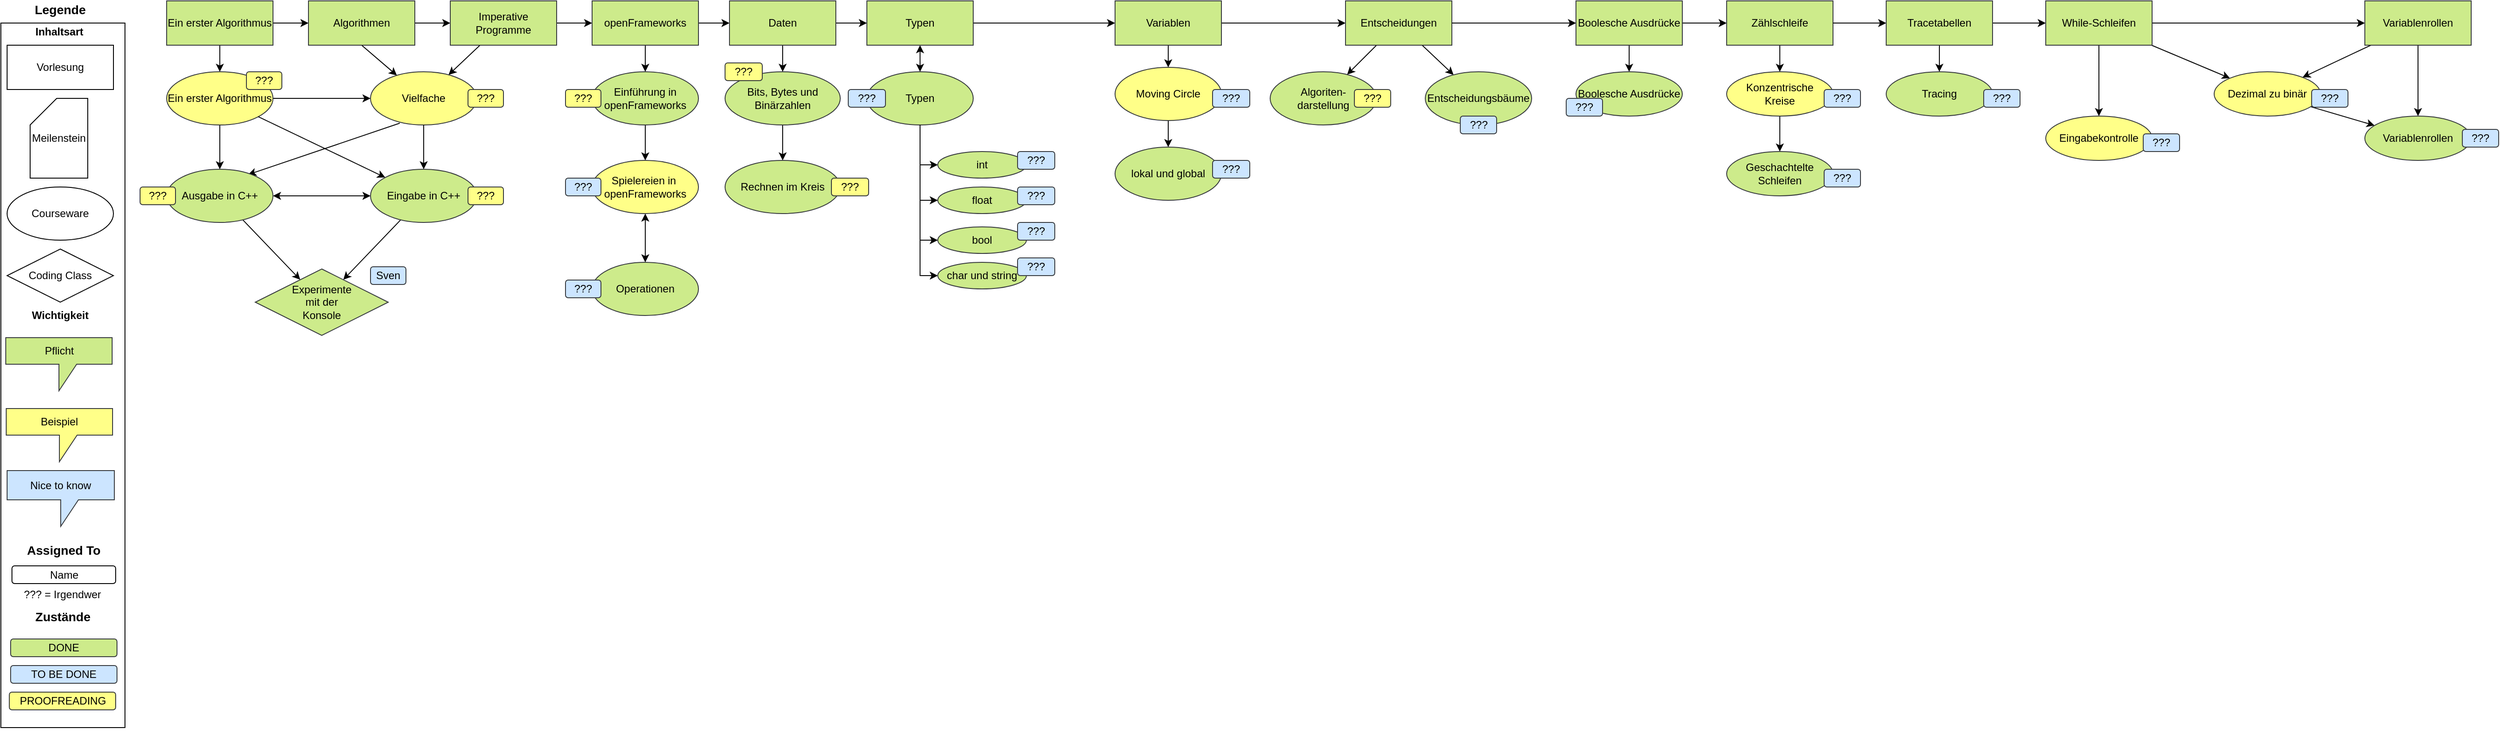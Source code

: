 <mxfile version="12.1.1" type="github" pages="1">
  <diagram id="Wyt8yrSQ3RSMpkzc1AXA" name="Page-1">
    <mxGraphModel dx="2409" dy="1204" grid="1" gridSize="10" guides="1" tooltips="1" connect="1" arrows="1" fold="1" page="1" pageScale="1" pageWidth="4681" pageHeight="3300" math="0" shadow="0">
      <root>
        <mxCell id="0"/>
        <mxCell id="1" value="Inhalte" style="" parent="0"/>
        <mxCell id="2e9VviOoSvJhzy74QU0r-17" value="" style="rounded=0;whiteSpace=wrap;html=1;fillColor=none;" parent="1" vertex="1">
          <mxGeometry x="13" y="65" width="140" height="795" as="geometry"/>
        </mxCell>
        <mxCell id="YNsSI02lV_WkkaifhmP2-2" value="Coding Class" style="rhombus;whiteSpace=wrap;html=1;" parent="1" vertex="1">
          <mxGeometry x="20" y="320" width="120" height="60" as="geometry"/>
        </mxCell>
        <mxCell id="2e9VviOoSvJhzy74QU0r-11" style="edgeStyle=none;rounded=0;comic=0;jumpStyle=none;orthogonalLoop=1;jettySize=auto;html=1;exitX=0.275;exitY=0.967;exitDx=0;exitDy=0;entryX=0.767;entryY=0.1;entryDx=0;entryDy=0;entryPerimeter=0;strokeColor=#000000;exitPerimeter=0;" parent="1" source="YNsSI02lV_WkkaifhmP2-5" target="2e9VviOoSvJhzy74QU0r-6" edge="1">
          <mxGeometry relative="1" as="geometry"/>
        </mxCell>
        <mxCell id="YNsSI02lV_WkkaifhmP2-5" value="Vielfache" style="ellipse;whiteSpace=wrap;html=1;fillColor=#ffff88;strokeColor=#36393d;" parent="1" vertex="1">
          <mxGeometry x="430" y="120" width="120" height="60" as="geometry"/>
        </mxCell>
        <mxCell id="YNsSI02lV_WkkaifhmP2-6" value="Meilenstein" style="shape=card;whiteSpace=wrap;html=1;" parent="1" vertex="1">
          <mxGeometry x="46" y="150" width="65" height="90" as="geometry"/>
        </mxCell>
        <mxCell id="YNsSI02lV_WkkaifhmP2-10" value="Name" style="rounded=1;whiteSpace=wrap;html=1;" parent="1" vertex="1">
          <mxGeometry x="25.5" y="677.5" width="117" height="20" as="geometry"/>
        </mxCell>
        <mxCell id="YNsSI02lV_WkkaifhmP2-11" value="Vorlesung" style="rounded=0;whiteSpace=wrap;html=1;" parent="1" vertex="1">
          <mxGeometry x="20" y="90" width="120" height="50" as="geometry"/>
        </mxCell>
        <mxCell id="YNsSI02lV_WkkaifhmP2-14" value="DONE" style="rounded=1;whiteSpace=wrap;html=1;fillColor=#cdeb8b;strokeColor=#36393d;" parent="1" vertex="1">
          <mxGeometry x="24" y="760" width="120" height="20" as="geometry"/>
        </mxCell>
        <mxCell id="YNsSI02lV_WkkaifhmP2-15" value="TO BE DONE" style="rounded=1;whiteSpace=wrap;html=1;fillColor=#cce5ff;strokeColor=#36393d;" parent="1" vertex="1">
          <mxGeometry x="24" y="790" width="120" height="20" as="geometry"/>
        </mxCell>
        <mxCell id="YNsSI02lV_WkkaifhmP2-16" value="PROOFREADING" style="rounded=1;whiteSpace=wrap;html=1;fillColor=#ffff88;strokeColor=#36393d;" parent="1" vertex="1">
          <mxGeometry x="22.5" y="820" width="120" height="20" as="geometry"/>
        </mxCell>
        <mxCell id="YNsSI02lV_WkkaifhmP2-20" style="edgeStyle=orthogonalEdgeStyle;rounded=0;orthogonalLoop=1;jettySize=auto;html=1;exitX=0.5;exitY=1;exitDx=0;exitDy=0;entryX=0.5;entryY=0;entryDx=0;entryDy=0;jumpStyle=arc;comic=0;" parent="1" source="YNsSI02lV_WkkaifhmP2-17" target="YNsSI02lV_WkkaifhmP2-18" edge="1">
          <mxGeometry relative="1" as="geometry"/>
        </mxCell>
        <mxCell id="YNsSI02lV_WkkaifhmP2-23" style="edgeStyle=orthogonalEdgeStyle;rounded=0;orthogonalLoop=1;jettySize=auto;html=1;exitX=1;exitY=0.5;exitDx=0;exitDy=0;entryX=0;entryY=0.5;entryDx=0;entryDy=0;" parent="1" source="YNsSI02lV_WkkaifhmP2-17" target="YNsSI02lV_WkkaifhmP2-21" edge="1">
          <mxGeometry relative="1" as="geometry"/>
        </mxCell>
        <mxCell id="YNsSI02lV_WkkaifhmP2-17" value="Ein erster Algorithmus" style="rounded=0;whiteSpace=wrap;html=1;fillColor=#cdeb8b;strokeColor=#36393d;" parent="1" vertex="1">
          <mxGeometry x="200" y="40" width="120" height="50" as="geometry"/>
        </mxCell>
        <mxCell id="2e9VviOoSvJhzy74QU0r-10" style="rounded=0;comic=0;jumpStyle=none;orthogonalLoop=1;jettySize=auto;html=1;exitX=0.5;exitY=1;exitDx=0;exitDy=0;strokeColor=#000000;" parent="1" source="YNsSI02lV_WkkaifhmP2-18" target="2e9VviOoSvJhzy74QU0r-6" edge="1">
          <mxGeometry relative="1" as="geometry"/>
        </mxCell>
        <mxCell id="2e9VviOoSvJhzy74QU0r-15" style="edgeStyle=none;rounded=0;comic=0;jumpStyle=none;orthogonalLoop=1;jettySize=auto;html=1;exitX=1;exitY=0.5;exitDx=0;exitDy=0;entryX=0;entryY=0.5;entryDx=0;entryDy=0;strokeColor=#000000;fillColor=#f8cecc;" parent="1" source="YNsSI02lV_WkkaifhmP2-18" target="YNsSI02lV_WkkaifhmP2-5" edge="1">
          <mxGeometry relative="1" as="geometry"/>
        </mxCell>
        <mxCell id="YNsSI02lV_WkkaifhmP2-18" value="Ein erster Algorithmus" style="ellipse;whiteSpace=wrap;html=1;fillColor=#ffff88;strokeColor=#36393d;" parent="1" vertex="1">
          <mxGeometry x="200" y="120" width="120" height="60" as="geometry"/>
        </mxCell>
        <mxCell id="B_I8aT1JAoUhAAaeeT8g-25" style="edgeStyle=none;rounded=0;orthogonalLoop=1;jettySize=auto;html=1;exitX=0.5;exitY=1;exitDx=0;exitDy=0;" parent="1" source="YNsSI02lV_WkkaifhmP2-21" target="YNsSI02lV_WkkaifhmP2-5" edge="1">
          <mxGeometry relative="1" as="geometry"/>
        </mxCell>
        <mxCell id="B_I8aT1JAoUhAAaeeT8g-27" value="" style="edgeStyle=none;rounded=0;orthogonalLoop=1;jettySize=auto;html=1;" parent="1" source="YNsSI02lV_WkkaifhmP2-21" target="B_I8aT1JAoUhAAaeeT8g-26" edge="1">
          <mxGeometry relative="1" as="geometry"/>
        </mxCell>
        <mxCell id="YNsSI02lV_WkkaifhmP2-21" value="Algorithmen" style="rounded=0;whiteSpace=wrap;html=1;fillColor=#cdeb8b;strokeColor=#36393d;" parent="1" vertex="1">
          <mxGeometry x="360" y="40" width="120" height="50" as="geometry"/>
        </mxCell>
        <mxCell id="B_I8aT1JAoUhAAaeeT8g-62" value="" style="edgeStyle=none;rounded=0;orthogonalLoop=1;jettySize=auto;html=1;startArrow=classic;startFill=1;" parent="1" source="2e9VviOoSvJhzy74QU0r-6" target="B_I8aT1JAoUhAAaeeT8g-4" edge="1">
          <mxGeometry relative="1" as="geometry">
            <mxPoint x="400" y="260" as="targetPoint"/>
          </mxGeometry>
        </mxCell>
        <mxCell id="wF4mP8w9-cqMa2zVFERf-13" style="edgeStyle=none;rounded=0;orthogonalLoop=1;jettySize=auto;html=1;" edge="1" parent="1" source="2e9VviOoSvJhzy74QU0r-6" target="wF4mP8w9-cqMa2zVFERf-1">
          <mxGeometry relative="1" as="geometry"/>
        </mxCell>
        <mxCell id="2e9VviOoSvJhzy74QU0r-6" value="Ausgabe in C++" style="ellipse;whiteSpace=wrap;html=1;fillColor=#cdeb8b;strokeColor=#36393d;" parent="1" vertex="1">
          <mxGeometry x="200" y="230" width="120" height="60" as="geometry"/>
        </mxCell>
        <mxCell id="2e9VviOoSvJhzy74QU0r-12" value="Courseware" style="ellipse;whiteSpace=wrap;html=1;" parent="1" vertex="1">
          <mxGeometry x="20" y="250" width="120" height="60" as="geometry"/>
        </mxCell>
        <mxCell id="2e9VviOoSvJhzy74QU0r-18" value="&lt;b&gt;&lt;font style=&quot;font-size: 14px&quot;&gt;Legende&lt;/font&gt;&lt;/b&gt;" style="text;html=1;strokeColor=none;fillColor=none;align=center;verticalAlign=middle;whiteSpace=wrap;rounded=0;" parent="1" vertex="1">
          <mxGeometry x="50" y="40" width="60" height="20" as="geometry"/>
        </mxCell>
        <mxCell id="2e9VviOoSvJhzy74QU0r-19" value="&lt;b&gt;&lt;font style=&quot;font-size: 14px&quot;&gt;Zustände&lt;/font&gt;&lt;/b&gt;" style="text;html=1;strokeColor=none;fillColor=none;align=center;verticalAlign=middle;whiteSpace=wrap;rounded=0;" parent="1" vertex="1">
          <mxGeometry x="52.5" y="725" width="60" height="20" as="geometry"/>
        </mxCell>
        <mxCell id="2e9VviOoSvJhzy74QU0r-21" value="&lt;b&gt;&lt;font style=&quot;font-size: 14px&quot;&gt;Assigned To&lt;/font&gt;&lt;/b&gt;" style="text;html=1;strokeColor=none;fillColor=none;align=center;verticalAlign=middle;whiteSpace=wrap;rounded=0;" parent="1" vertex="1">
          <mxGeometry x="24" y="650" width="120" height="20" as="geometry"/>
        </mxCell>
        <mxCell id="2e9VviOoSvJhzy74QU0r-28" value="??? = Irgendwer" style="text;html=1;strokeColor=none;fillColor=none;align=center;verticalAlign=middle;whiteSpace=wrap;rounded=0;" parent="1" vertex="1">
          <mxGeometry x="24" y="700" width="117" height="20" as="geometry"/>
        </mxCell>
        <mxCell id="Tgc2R-9lb7ekBUgRPGqR-1" value="&lt;b&gt;Wichtigkeit&lt;/b&gt;" style="text;html=1;strokeColor=none;fillColor=none;align=center;verticalAlign=middle;whiteSpace=wrap;rounded=0;" parent="1" vertex="1">
          <mxGeometry x="50" y="385" width="60" height="20" as="geometry"/>
        </mxCell>
        <mxCell id="oYj94LS83K9F-aLHHSQ7-1" value="Pflicht" style="shape=callout;whiteSpace=wrap;html=1;perimeter=calloutPerimeter;fillColor=#cdeb8b;strokeColor=#36393d;" parent="1" vertex="1">
          <mxGeometry x="18.5" y="420" width="120" height="60" as="geometry"/>
        </mxCell>
        <mxCell id="oYj94LS83K9F-aLHHSQ7-2" value="Beispiel" style="shape=callout;whiteSpace=wrap;html=1;perimeter=calloutPerimeter;fillColor=#ffff88;strokeColor=#36393d;" parent="1" vertex="1">
          <mxGeometry x="19" y="500" width="120" height="60" as="geometry"/>
        </mxCell>
        <mxCell id="oYj94LS83K9F-aLHHSQ7-5" value="Nice to know" style="shape=callout;whiteSpace=wrap;html=1;perimeter=calloutPerimeter;fillColor=#cce5ff;strokeColor=#36393d;" parent="1" vertex="1">
          <mxGeometry x="20" y="570" width="121" height="63" as="geometry"/>
        </mxCell>
        <mxCell id="oYj94LS83K9F-aLHHSQ7-6" value="&lt;b&gt;Inhaltsart&lt;/b&gt;" style="text;html=1;strokeColor=none;fillColor=none;align=center;verticalAlign=middle;whiteSpace=wrap;rounded=0;" parent="1" vertex="1">
          <mxGeometry x="58.5" y="65" width="40" height="20" as="geometry"/>
        </mxCell>
        <mxCell id="wF4mP8w9-cqMa2zVFERf-14" style="edgeStyle=none;rounded=0;orthogonalLoop=1;jettySize=auto;html=1;" edge="1" parent="1" source="B_I8aT1JAoUhAAaeeT8g-4" target="wF4mP8w9-cqMa2zVFERf-1">
          <mxGeometry relative="1" as="geometry"/>
        </mxCell>
        <mxCell id="B_I8aT1JAoUhAAaeeT8g-4" value="Eingabe in C++" style="ellipse;whiteSpace=wrap;html=1;fillColor=#cdeb8b;strokeColor=#36393d;" parent="1" vertex="1">
          <mxGeometry x="430" y="230" width="120" height="60" as="geometry"/>
        </mxCell>
        <mxCell id="B_I8aT1JAoUhAAaeeT8g-13" style="edgeStyle=none;rounded=0;orthogonalLoop=1;jettySize=auto;html=1;" parent="1" source="YNsSI02lV_WkkaifhmP2-5" target="B_I8aT1JAoUhAAaeeT8g-4" edge="1">
          <mxGeometry relative="1" as="geometry">
            <mxPoint x="420" y="182" as="sourcePoint"/>
            <mxPoint x="420" y="230" as="targetPoint"/>
          </mxGeometry>
        </mxCell>
        <mxCell id="B_I8aT1JAoUhAAaeeT8g-14" style="rounded=0;orthogonalLoop=1;jettySize=auto;html=1;" parent="1" source="YNsSI02lV_WkkaifhmP2-18" target="B_I8aT1JAoUhAAaeeT8g-4" edge="1">
          <mxGeometry relative="1" as="geometry">
            <mxPoint x="260" y="180" as="sourcePoint"/>
            <mxPoint x="377.574" y="238.787" as="targetPoint"/>
          </mxGeometry>
        </mxCell>
        <mxCell id="B_I8aT1JAoUhAAaeeT8g-22" style="edgeStyle=none;rounded=0;orthogonalLoop=1;jettySize=auto;html=1;exitX=0.5;exitY=1;exitDx=0;exitDy=0;" parent="1" source="2e9VviOoSvJhzy74QU0r-17" target="2e9VviOoSvJhzy74QU0r-17" edge="1">
          <mxGeometry relative="1" as="geometry"/>
        </mxCell>
        <mxCell id="B_I8aT1JAoUhAAaeeT8g-30" style="edgeStyle=none;rounded=0;orthogonalLoop=1;jettySize=auto;html=1;" parent="1" source="B_I8aT1JAoUhAAaeeT8g-26" target="YNsSI02lV_WkkaifhmP2-5" edge="1">
          <mxGeometry relative="1" as="geometry"/>
        </mxCell>
        <mxCell id="B_I8aT1JAoUhAAaeeT8g-33" value="" style="edgeStyle=none;rounded=0;orthogonalLoop=1;jettySize=auto;html=1;" parent="1" source="B_I8aT1JAoUhAAaeeT8g-26" target="B_I8aT1JAoUhAAaeeT8g-32" edge="1">
          <mxGeometry relative="1" as="geometry"/>
        </mxCell>
        <mxCell id="B_I8aT1JAoUhAAaeeT8g-26" value="Imperative Programme" style="rounded=0;whiteSpace=wrap;html=1;fillColor=#cdeb8b;strokeColor=#36393d;" parent="1" vertex="1">
          <mxGeometry x="520" y="40" width="120" height="50" as="geometry"/>
        </mxCell>
        <mxCell id="B_I8aT1JAoUhAAaeeT8g-35" value="" style="edgeStyle=none;rounded=0;orthogonalLoop=1;jettySize=auto;html=1;" parent="1" source="B_I8aT1JAoUhAAaeeT8g-32" target="B_I8aT1JAoUhAAaeeT8g-34" edge="1">
          <mxGeometry relative="1" as="geometry"/>
        </mxCell>
        <mxCell id="B_I8aT1JAoUhAAaeeT8g-75" value="" style="edgeStyle=none;rounded=0;orthogonalLoop=1;jettySize=auto;html=1;startArrow=none;startFill=0;" parent="1" source="B_I8aT1JAoUhAAaeeT8g-32" target="B_I8aT1JAoUhAAaeeT8g-74" edge="1">
          <mxGeometry relative="1" as="geometry"/>
        </mxCell>
        <mxCell id="B_I8aT1JAoUhAAaeeT8g-32" value="openFrameworks" style="rounded=0;whiteSpace=wrap;html=1;fillColor=#cdeb8b;strokeColor=#36393d;" parent="1" vertex="1">
          <mxGeometry x="680" y="40" width="120" height="50" as="geometry"/>
        </mxCell>
        <mxCell id="B_I8aT1JAoUhAAaeeT8g-38" value="" style="edgeStyle=none;rounded=0;orthogonalLoop=1;jettySize=auto;html=1;" parent="1" source="B_I8aT1JAoUhAAaeeT8g-34" target="B_I8aT1JAoUhAAaeeT8g-73" edge="1">
          <mxGeometry relative="1" as="geometry">
            <mxPoint x="740" y="220" as="targetPoint"/>
          </mxGeometry>
        </mxCell>
        <mxCell id="B_I8aT1JAoUhAAaeeT8g-34" value="Einführung in openFrameworks" style="ellipse;whiteSpace=wrap;html=1;fillColor=#cdeb8b;strokeColor=#36393d;" parent="1" vertex="1">
          <mxGeometry x="680" y="120" width="120" height="60" as="geometry"/>
        </mxCell>
        <mxCell id="B_I8aT1JAoUhAAaeeT8g-59" value="" style="edgeStyle=none;rounded=0;orthogonalLoop=1;jettySize=auto;html=1;startArrow=classic;startFill=1;" parent="1" source="B_I8aT1JAoUhAAaeeT8g-40" edge="1">
          <mxGeometry relative="1" as="geometry">
            <mxPoint x="740" y="280" as="targetPoint"/>
          </mxGeometry>
        </mxCell>
        <mxCell id="B_I8aT1JAoUhAAaeeT8g-40" value="Operationen" style="ellipse;whiteSpace=wrap;html=1;fillColor=#cdeb8b;strokeColor=#36393d;" parent="1" vertex="1">
          <mxGeometry x="680" y="335" width="120" height="60" as="geometry"/>
        </mxCell>
        <mxCell id="B_I8aT1JAoUhAAaeeT8g-67" value="" style="edgeStyle=none;rounded=0;orthogonalLoop=1;jettySize=auto;html=1;startArrow=classic;startFill=1;" parent="1" source="B_I8aT1JAoUhAAaeeT8g-54" target="B_I8aT1JAoUhAAaeeT8g-66" edge="1">
          <mxGeometry relative="1" as="geometry"/>
        </mxCell>
        <mxCell id="B_I8aT1JAoUhAAaeeT8g-125" value="" style="edgeStyle=orthogonalEdgeStyle;rounded=0;orthogonalLoop=1;jettySize=auto;html=1;startArrow=none;startFill=0;" parent="1" source="B_I8aT1JAoUhAAaeeT8g-54" target="B_I8aT1JAoUhAAaeeT8g-118" edge="1">
          <mxGeometry relative="1" as="geometry"/>
        </mxCell>
        <mxCell id="B_I8aT1JAoUhAAaeeT8g-54" value="Typen" style="rounded=0;whiteSpace=wrap;html=1;fillColor=#cdeb8b;strokeColor=#36393d;" parent="1" vertex="1">
          <mxGeometry x="990" y="40" width="120" height="50" as="geometry"/>
        </mxCell>
        <mxCell id="B_I8aT1JAoUhAAaeeT8g-97" value="" style="edgeStyle=orthogonalEdgeStyle;rounded=0;orthogonalLoop=1;jettySize=auto;html=1;startArrow=none;startFill=0;entryX=0;entryY=0.5;entryDx=0;entryDy=0;" parent="1" source="B_I8aT1JAoUhAAaeeT8g-66" target="B_I8aT1JAoUhAAaeeT8g-91" edge="1">
          <mxGeometry relative="1" as="geometry">
            <Array as="points">
              <mxPoint x="1050" y="225"/>
            </Array>
          </mxGeometry>
        </mxCell>
        <mxCell id="B_I8aT1JAoUhAAaeeT8g-99" style="edgeStyle=orthogonalEdgeStyle;rounded=0;orthogonalLoop=1;jettySize=auto;html=1;entryX=0;entryY=0.5;entryDx=0;entryDy=0;startArrow=none;startFill=0;" parent="1" source="B_I8aT1JAoUhAAaeeT8g-66" target="B_I8aT1JAoUhAAaeeT8g-94" edge="1">
          <mxGeometry relative="1" as="geometry"/>
        </mxCell>
        <mxCell id="B_I8aT1JAoUhAAaeeT8g-100" style="edgeStyle=orthogonalEdgeStyle;rounded=0;orthogonalLoop=1;jettySize=auto;html=1;entryX=0;entryY=0.5;entryDx=0;entryDy=0;startArrow=none;startFill=0;" parent="1" source="B_I8aT1JAoUhAAaeeT8g-66" target="B_I8aT1JAoUhAAaeeT8g-93" edge="1">
          <mxGeometry relative="1" as="geometry"/>
        </mxCell>
        <mxCell id="B_I8aT1JAoUhAAaeeT8g-66" value="Typen" style="ellipse;whiteSpace=wrap;html=1;fillColor=#cdeb8b;strokeColor=#36393d;" parent="1" vertex="1">
          <mxGeometry x="990" y="120" width="120" height="60" as="geometry"/>
        </mxCell>
        <mxCell id="B_I8aT1JAoUhAAaeeT8g-73" value="Spielereien in&amp;nbsp; openFrameworks" style="ellipse;whiteSpace=wrap;html=1;fillColor=#ffff88;strokeColor=#36393d;" parent="1" vertex="1">
          <mxGeometry x="680" y="220" width="120" height="60" as="geometry"/>
        </mxCell>
        <mxCell id="B_I8aT1JAoUhAAaeeT8g-76" value="" style="edgeStyle=none;rounded=0;orthogonalLoop=1;jettySize=auto;html=1;startArrow=none;startFill=0;" parent="1" source="B_I8aT1JAoUhAAaeeT8g-74" target="B_I8aT1JAoUhAAaeeT8g-54" edge="1">
          <mxGeometry relative="1" as="geometry"/>
        </mxCell>
        <mxCell id="B_I8aT1JAoUhAAaeeT8g-83" value="" style="edgeStyle=none;rounded=0;orthogonalLoop=1;jettySize=auto;html=1;startArrow=none;startFill=0;" parent="1" source="B_I8aT1JAoUhAAaeeT8g-74" target="B_I8aT1JAoUhAAaeeT8g-82" edge="1">
          <mxGeometry relative="1" as="geometry"/>
        </mxCell>
        <mxCell id="B_I8aT1JAoUhAAaeeT8g-74" value="Daten" style="rounded=0;whiteSpace=wrap;html=1;fillColor=#cdeb8b;strokeColor=#36393d;" parent="1" vertex="1">
          <mxGeometry x="835" y="40" width="120" height="50" as="geometry"/>
        </mxCell>
        <mxCell id="B_I8aT1JAoUhAAaeeT8g-108" value="" style="edgeStyle=orthogonalEdgeStyle;rounded=0;orthogonalLoop=1;jettySize=auto;html=1;startArrow=none;startFill=0;" parent="1" source="B_I8aT1JAoUhAAaeeT8g-82" target="B_I8aT1JAoUhAAaeeT8g-107" edge="1">
          <mxGeometry relative="1" as="geometry"/>
        </mxCell>
        <mxCell id="B_I8aT1JAoUhAAaeeT8g-82" value="Bits, Bytes und Binärzahlen" style="ellipse;whiteSpace=wrap;html=1;fillColor=#cdeb8b;strokeColor=#36393d;" parent="1" vertex="1">
          <mxGeometry x="830" y="120" width="130" height="60" as="geometry"/>
        </mxCell>
        <mxCell id="B_I8aT1JAoUhAAaeeT8g-91" value="int" style="ellipse;whiteSpace=wrap;html=1;fillColor=#cdeb8b;strokeColor=#36393d;" parent="1" vertex="1">
          <mxGeometry x="1070" y="210" width="100" height="30" as="geometry"/>
        </mxCell>
        <mxCell id="B_I8aT1JAoUhAAaeeT8g-92" value="float" style="ellipse;whiteSpace=wrap;html=1;fillColor=#cdeb8b;strokeColor=#36393d;" parent="1" vertex="1">
          <mxGeometry x="1070" y="250" width="100" height="30" as="geometry"/>
        </mxCell>
        <mxCell id="B_I8aT1JAoUhAAaeeT8g-93" value="char und string" style="ellipse;whiteSpace=wrap;html=1;fillColor=#cdeb8b;strokeColor=#36393d;" parent="1" vertex="1">
          <mxGeometry x="1070" y="335" width="100" height="30" as="geometry"/>
        </mxCell>
        <mxCell id="B_I8aT1JAoUhAAaeeT8g-94" value="bool" style="ellipse;whiteSpace=wrap;html=1;fillColor=#cdeb8b;strokeColor=#36393d;" parent="1" vertex="1">
          <mxGeometry x="1070" y="295" width="100" height="30" as="geometry"/>
        </mxCell>
        <mxCell id="B_I8aT1JAoUhAAaeeT8g-98" value="" style="edgeStyle=orthogonalEdgeStyle;rounded=0;orthogonalLoop=1;jettySize=auto;html=1;startArrow=none;startFill=0;" parent="1" source="B_I8aT1JAoUhAAaeeT8g-66" target="B_I8aT1JAoUhAAaeeT8g-92" edge="1">
          <mxGeometry relative="1" as="geometry">
            <mxPoint x="1060" y="190" as="sourcePoint"/>
            <mxPoint x="1080" y="235" as="targetPoint"/>
            <Array as="points">
              <mxPoint x="1050" y="265"/>
            </Array>
          </mxGeometry>
        </mxCell>
        <mxCell id="B_I8aT1JAoUhAAaeeT8g-107" value="Rechnen im Kreis" style="ellipse;whiteSpace=wrap;html=1;fillColor=#cdeb8b;strokeColor=#36393d;" parent="1" vertex="1">
          <mxGeometry x="830" y="220" width="130" height="60" as="geometry"/>
        </mxCell>
        <mxCell id="B_I8aT1JAoUhAAaeeT8g-109" value="Algoriten-&lt;br&gt;darstellung" style="ellipse;whiteSpace=wrap;html=1;fillColor=#cdeb8b;strokeColor=#36393d;" parent="1" vertex="1">
          <mxGeometry x="1445" y="120" width="120" height="60" as="geometry"/>
        </mxCell>
        <mxCell id="B_I8aT1JAoUhAAaeeT8g-123" value="" style="edgeStyle=orthogonalEdgeStyle;rounded=0;orthogonalLoop=1;jettySize=auto;html=1;startArrow=none;startFill=0;" parent="1" source="B_I8aT1JAoUhAAaeeT8g-118" target="B_I8aT1JAoUhAAaeeT8g-122" edge="1">
          <mxGeometry relative="1" as="geometry"/>
        </mxCell>
        <mxCell id="B_I8aT1JAoUhAAaeeT8g-147" value="" style="edgeStyle=orthogonalEdgeStyle;rounded=0;orthogonalLoop=1;jettySize=auto;html=1;startArrow=none;startFill=0;" parent="1" source="B_I8aT1JAoUhAAaeeT8g-118" target="B_I8aT1JAoUhAAaeeT8g-137" edge="1">
          <mxGeometry relative="1" as="geometry"/>
        </mxCell>
        <mxCell id="B_I8aT1JAoUhAAaeeT8g-118" value="Variablen" style="rounded=0;whiteSpace=wrap;html=1;fillColor=#cdeb8b;strokeColor=#36393d;" parent="1" vertex="1">
          <mxGeometry x="1270" y="40" width="120" height="50" as="geometry"/>
        </mxCell>
        <mxCell id="B_I8aT1JAoUhAAaeeT8g-129" value="" style="edgeStyle=orthogonalEdgeStyle;rounded=0;orthogonalLoop=1;jettySize=auto;html=1;startArrow=none;startFill=0;" parent="1" source="B_I8aT1JAoUhAAaeeT8g-122" target="B_I8aT1JAoUhAAaeeT8g-128" edge="1">
          <mxGeometry relative="1" as="geometry"/>
        </mxCell>
        <mxCell id="B_I8aT1JAoUhAAaeeT8g-122" value="Moving Circle" style="ellipse;whiteSpace=wrap;html=1;fillColor=#ffff88;strokeColor=#36393d;" parent="1" vertex="1">
          <mxGeometry x="1270" y="115" width="120" height="60" as="geometry"/>
        </mxCell>
        <mxCell id="B_I8aT1JAoUhAAaeeT8g-128" value="lokal und global" style="ellipse;whiteSpace=wrap;html=1;fillColor=#cdeb8b;strokeColor=#36393d;" parent="1" vertex="1">
          <mxGeometry x="1270" y="205" width="120" height="60" as="geometry"/>
        </mxCell>
        <mxCell id="B_I8aT1JAoUhAAaeeT8g-145" value="" style="edgeStyle=orthogonalEdgeStyle;rounded=0;orthogonalLoop=1;jettySize=auto;html=1;startArrow=none;startFill=0;" parent="1" source="B_I8aT1JAoUhAAaeeT8g-134" target="B_I8aT1JAoUhAAaeeT8g-141" edge="1">
          <mxGeometry relative="1" as="geometry"/>
        </mxCell>
        <mxCell id="B_I8aT1JAoUhAAaeeT8g-139" value="" style="rounded=0;orthogonalLoop=1;jettySize=auto;html=1;startArrow=none;startFill=0;" parent="1" source="B_I8aT1JAoUhAAaeeT8g-137" target="B_I8aT1JAoUhAAaeeT8g-109" edge="1">
          <mxGeometry relative="1" as="geometry"/>
        </mxCell>
        <mxCell id="B_I8aT1JAoUhAAaeeT8g-141" value="Boolesche Ausdrücke" style="ellipse;whiteSpace=wrap;html=1;fillColor=#cdeb8b;strokeColor=#36393d;" parent="1" vertex="1">
          <mxGeometry x="1790" y="120" width="120" height="50" as="geometry"/>
        </mxCell>
        <mxCell id="wF4mP8w9-cqMa2zVFERf-21" style="edgeStyle=none;rounded=0;orthogonalLoop=1;jettySize=auto;html=1;" edge="1" parent="1" source="B_I8aT1JAoUhAAaeeT8g-137" target="wF4mP8w9-cqMa2zVFERf-19">
          <mxGeometry relative="1" as="geometry"/>
        </mxCell>
        <mxCell id="B_I8aT1JAoUhAAaeeT8g-137" value="Entscheidungen" style="rounded=0;whiteSpace=wrap;html=1;fillColor=#cdeb8b;strokeColor=#36393d;" parent="1" vertex="1">
          <mxGeometry x="1530" y="40" width="120" height="50" as="geometry"/>
        </mxCell>
        <mxCell id="wF4mP8w9-cqMa2zVFERf-18" value="" style="edgeStyle=none;rounded=0;orthogonalLoop=1;jettySize=auto;html=1;" edge="1" parent="1" source="B_I8aT1JAoUhAAaeeT8g-134" target="wF4mP8w9-cqMa2zVFERf-17">
          <mxGeometry relative="1" as="geometry"/>
        </mxCell>
        <mxCell id="B_I8aT1JAoUhAAaeeT8g-134" value="Boolesche Ausdrücke" style="rounded=0;whiteSpace=wrap;html=1;fillColor=#cdeb8b;strokeColor=#36393d;" parent="1" vertex="1">
          <mxGeometry x="1790" y="40" width="120" height="50" as="geometry"/>
        </mxCell>
        <mxCell id="B_I8aT1JAoUhAAaeeT8g-148" value="" style="edgeStyle=orthogonalEdgeStyle;rounded=0;orthogonalLoop=1;jettySize=auto;html=1;startArrow=none;startFill=0;" parent="1" source="B_I8aT1JAoUhAAaeeT8g-137" target="B_I8aT1JAoUhAAaeeT8g-134" edge="1">
          <mxGeometry relative="1" as="geometry">
            <mxPoint x="1590" y="65.333" as="sourcePoint"/>
            <mxPoint x="1902.5" y="125" as="targetPoint"/>
          </mxGeometry>
        </mxCell>
        <mxCell id="wF4mP8w9-cqMa2zVFERf-1" value="Experimente&lt;br&gt;mit der &lt;br&gt;Konsole" style="rhombus;whiteSpace=wrap;html=1;fillColor=#cdeb8b;strokeColor=#36393d;" vertex="1" parent="1">
          <mxGeometry x="300" y="342.5" width="150" height="75" as="geometry"/>
        </mxCell>
        <mxCell id="wF4mP8w9-cqMa2zVFERf-16" style="edgeStyle=none;rounded=0;orthogonalLoop=1;jettySize=auto;html=1;exitX=0.5;exitY=1;exitDx=0;exitDy=0;" edge="1" parent="1" source="wF4mP8w9-cqMa2zVFERf-1" target="wF4mP8w9-cqMa2zVFERf-1">
          <mxGeometry relative="1" as="geometry"/>
        </mxCell>
        <mxCell id="wF4mP8w9-cqMa2zVFERf-28" value="" style="edgeStyle=none;rounded=0;orthogonalLoop=1;jettySize=auto;html=1;" edge="1" parent="1" source="wF4mP8w9-cqMa2zVFERf-17" target="wF4mP8w9-cqMa2zVFERf-29">
          <mxGeometry relative="1" as="geometry">
            <mxPoint x="2020" y="120.0" as="targetPoint"/>
          </mxGeometry>
        </mxCell>
        <mxCell id="wF4mP8w9-cqMa2zVFERf-17" value="Zählschleife" style="rounded=0;whiteSpace=wrap;html=1;fillColor=#cdeb8b;strokeColor=#36393d;" vertex="1" parent="1">
          <mxGeometry x="1960" y="40" width="120" height="50" as="geometry"/>
        </mxCell>
        <mxCell id="wF4mP8w9-cqMa2zVFERf-19" value="Entscheidungsbäume" style="ellipse;whiteSpace=wrap;html=1;fillColor=#cdeb8b;strokeColor=#36393d;" vertex="1" parent="1">
          <mxGeometry x="1620" y="120" width="120" height="60" as="geometry"/>
        </mxCell>
        <mxCell id="wF4mP8w9-cqMa2zVFERf-22" value="???" style="rounded=1;whiteSpace=wrap;html=1;fillColor=#cce5ff;strokeColor=#36393d;" vertex="1" parent="1">
          <mxGeometry x="1659.5" y="170" width="41" height="20" as="geometry"/>
        </mxCell>
        <mxCell id="wF4mP8w9-cqMa2zVFERf-35" value="" style="edgeStyle=none;rounded=0;orthogonalLoop=1;jettySize=auto;html=1;" edge="1" parent="1" source="wF4mP8w9-cqMa2zVFERf-29" target="wF4mP8w9-cqMa2zVFERf-34">
          <mxGeometry relative="1" as="geometry"/>
        </mxCell>
        <mxCell id="wF4mP8w9-cqMa2zVFERf-29" value="Konzentrische&lt;br&gt;Kreise" style="ellipse;whiteSpace=wrap;html=1;fillColor=#ffff88;strokeColor=#36393d;" vertex="1" parent="1">
          <mxGeometry x="1960" y="120" width="120" height="50" as="geometry"/>
        </mxCell>
        <mxCell id="wF4mP8w9-cqMa2zVFERf-34" value="Geschachtelte Schleifen" style="ellipse;whiteSpace=wrap;html=1;fillColor=#cdeb8b;strokeColor=#36393d;" vertex="1" parent="1">
          <mxGeometry x="1960" y="210" width="120" height="50" as="geometry"/>
        </mxCell>
        <mxCell id="wF4mP8w9-cqMa2zVFERf-39" value="" style="edgeStyle=none;rounded=0;orthogonalLoop=1;jettySize=auto;html=1;" edge="1" parent="1" target="wF4mP8w9-cqMa2zVFERf-40">
          <mxGeometry relative="1" as="geometry">
            <mxPoint x="2080" y="65.0" as="sourcePoint"/>
          </mxGeometry>
        </mxCell>
        <mxCell id="wF4mP8w9-cqMa2zVFERf-43" value="" style="edgeStyle=none;rounded=0;orthogonalLoop=1;jettySize=auto;html=1;" edge="1" parent="1" source="wF4mP8w9-cqMa2zVFERf-40" target="wF4mP8w9-cqMa2zVFERf-41">
          <mxGeometry relative="1" as="geometry">
            <mxPoint x="2200" y="170.0" as="targetPoint"/>
          </mxGeometry>
        </mxCell>
        <mxCell id="wF4mP8w9-cqMa2zVFERf-52" value="" style="edgeStyle=none;rounded=0;orthogonalLoop=1;jettySize=auto;html=1;" edge="1" parent="1" source="wF4mP8w9-cqMa2zVFERf-40" target="wF4mP8w9-cqMa2zVFERf-51">
          <mxGeometry relative="1" as="geometry"/>
        </mxCell>
        <mxCell id="wF4mP8w9-cqMa2zVFERf-40" value="Tracetabellen" style="rounded=0;whiteSpace=wrap;html=1;fillColor=#cdeb8b;strokeColor=#36393d;" vertex="1" parent="1">
          <mxGeometry x="2140" y="40" width="120" height="50" as="geometry"/>
        </mxCell>
        <mxCell id="wF4mP8w9-cqMa2zVFERf-41" value="Tracing" style="ellipse;whiteSpace=wrap;html=1;fillColor=#cdeb8b;strokeColor=#36393d;" vertex="1" parent="1">
          <mxGeometry x="2140" y="120" width="120" height="50" as="geometry"/>
        </mxCell>
        <mxCell id="wF4mP8w9-cqMa2zVFERf-55" value="" style="edgeStyle=none;rounded=0;orthogonalLoop=1;jettySize=auto;html=1;entryX=0.5;entryY=0;entryDx=0;entryDy=0;" edge="1" parent="1" source="wF4mP8w9-cqMa2zVFERf-51" target="wF4mP8w9-cqMa2zVFERf-53">
          <mxGeometry relative="1" as="geometry">
            <mxPoint x="2380" y="170.0" as="targetPoint"/>
          </mxGeometry>
        </mxCell>
        <mxCell id="wF4mP8w9-cqMa2zVFERf-59" value="" style="edgeStyle=none;rounded=0;orthogonalLoop=1;jettySize=auto;html=1;" edge="1" parent="1" source="wF4mP8w9-cqMa2zVFERf-51" target="wF4mP8w9-cqMa2zVFERf-57">
          <mxGeometry relative="1" as="geometry">
            <mxPoint x="2380" y="170.0" as="targetPoint"/>
          </mxGeometry>
        </mxCell>
        <mxCell id="wF4mP8w9-cqMa2zVFERf-63" value="" style="edgeStyle=none;rounded=0;orthogonalLoop=1;jettySize=auto;html=1;" edge="1" parent="1" source="wF4mP8w9-cqMa2zVFERf-51" target="wF4mP8w9-cqMa2zVFERf-61">
          <mxGeometry relative="1" as="geometry">
            <mxPoint x="2520" y="65.0" as="targetPoint"/>
          </mxGeometry>
        </mxCell>
        <mxCell id="wF4mP8w9-cqMa2zVFERf-51" value="While-Schleifen" style="rounded=0;whiteSpace=wrap;html=1;fillColor=#cdeb8b;strokeColor=#36393d;" vertex="1" parent="1">
          <mxGeometry x="2320" y="40" width="120" height="50" as="geometry"/>
        </mxCell>
        <mxCell id="wF4mP8w9-cqMa2zVFERf-53" value="Eingabekontrolle" style="ellipse;whiteSpace=wrap;html=1;fillColor=#ffff88;strokeColor=#36393d;" vertex="1" parent="1">
          <mxGeometry x="2320" y="170" width="120" height="50" as="geometry"/>
        </mxCell>
        <mxCell id="wF4mP8w9-cqMa2zVFERf-72" value="" style="edgeStyle=none;rounded=0;orthogonalLoop=1;jettySize=auto;html=1;" edge="1" parent="1" source="wF4mP8w9-cqMa2zVFERf-57" target="wF4mP8w9-cqMa2zVFERf-66">
          <mxGeometry relative="1" as="geometry">
            <mxPoint x="2570" y="250.0" as="targetPoint"/>
          </mxGeometry>
        </mxCell>
        <mxCell id="wF4mP8w9-cqMa2zVFERf-57" value="Dezimal zu binär" style="ellipse;whiteSpace=wrap;html=1;fillColor=#ffff88;strokeColor=#36393d;" vertex="1" parent="1">
          <mxGeometry x="2510" y="120" width="120" height="50" as="geometry"/>
        </mxCell>
        <mxCell id="wF4mP8w9-cqMa2zVFERf-65" value="" style="edgeStyle=none;rounded=0;orthogonalLoop=1;jettySize=auto;html=1;" edge="1" parent="1" source="wF4mP8w9-cqMa2zVFERf-61" target="wF4mP8w9-cqMa2zVFERf-57">
          <mxGeometry relative="1" as="geometry">
            <mxPoint x="2740" y="170.0" as="targetPoint"/>
          </mxGeometry>
        </mxCell>
        <mxCell id="wF4mP8w9-cqMa2zVFERf-67" value="" style="edgeStyle=none;rounded=0;orthogonalLoop=1;jettySize=auto;html=1;" edge="1" parent="1" source="wF4mP8w9-cqMa2zVFERf-61" target="wF4mP8w9-cqMa2zVFERf-66">
          <mxGeometry relative="1" as="geometry"/>
        </mxCell>
        <mxCell id="wF4mP8w9-cqMa2zVFERf-61" value="Variablenrollen" style="rounded=0;whiteSpace=wrap;html=1;fillColor=#cdeb8b;strokeColor=#36393d;" vertex="1" parent="1">
          <mxGeometry x="2680" y="40" width="120" height="50" as="geometry"/>
        </mxCell>
        <mxCell id="wF4mP8w9-cqMa2zVFERf-66" value="Variablenrollen" style="ellipse;whiteSpace=wrap;html=1;fillColor=#cdeb8b;strokeColor=#36393d;" vertex="1" parent="1">
          <mxGeometry x="2680" y="170" width="120" height="50" as="geometry"/>
        </mxCell>
        <mxCell id="FTDDd-owseV0-7RKEGn8-1" value="Assigned" style="" parent="0"/>
        <mxCell id="FTDDd-owseV0-7RKEGn8-4" value="&lt;div&gt;???&lt;/div&gt;" style="rounded=1;whiteSpace=wrap;html=1;fillColor=#ffff88;strokeColor=#36393d;" parent="FTDDd-owseV0-7RKEGn8-1" vertex="1">
          <mxGeometry x="540" y="140" width="40" height="20" as="geometry"/>
        </mxCell>
        <mxCell id="Srz_F0b2qAnOa-qPsFeJ-2" value="???" style="rounded=1;whiteSpace=wrap;html=1;fillColor=#ffff88;strokeColor=#36393d;" parent="FTDDd-owseV0-7RKEGn8-1" vertex="1">
          <mxGeometry x="170" y="250" width="40" height="20" as="geometry"/>
        </mxCell>
        <mxCell id="Srz_F0b2qAnOa-qPsFeJ-3" value="???" style="rounded=1;whiteSpace=wrap;html=1;fillColor=#ffff88;strokeColor=#36393d;" parent="FTDDd-owseV0-7RKEGn8-1" vertex="1">
          <mxGeometry x="290" y="120" width="40" height="20" as="geometry"/>
        </mxCell>
        <mxCell id="B_I8aT1JAoUhAAaeeT8g-8" value="???" style="rounded=1;whiteSpace=wrap;html=1;fillColor=#ffff88;strokeColor=#36393d;" parent="FTDDd-owseV0-7RKEGn8-1" vertex="1">
          <mxGeometry x="540" y="250" width="40" height="20" as="geometry"/>
        </mxCell>
        <mxCell id="B_I8aT1JAoUhAAaeeT8g-36" value="???" style="rounded=1;whiteSpace=wrap;html=1;fillColor=#ffff88;strokeColor=#36393d;" parent="FTDDd-owseV0-7RKEGn8-1" vertex="1">
          <mxGeometry x="650" y="140" width="40" height="20" as="geometry"/>
        </mxCell>
        <mxCell id="B_I8aT1JAoUhAAaeeT8g-39" value="???" style="rounded=1;whiteSpace=wrap;html=1;fillColor=#cce5ff;strokeColor=#36393d;" parent="FTDDd-owseV0-7RKEGn8-1" vertex="1">
          <mxGeometry x="650" y="240" width="40" height="20" as="geometry"/>
        </mxCell>
        <mxCell id="B_I8aT1JAoUhAAaeeT8g-42" value="???" style="rounded=1;whiteSpace=wrap;html=1;fillColor=#cce5ff;strokeColor=#36393d;" parent="FTDDd-owseV0-7RKEGn8-1" vertex="1">
          <mxGeometry x="650" y="355" width="40" height="20" as="geometry"/>
        </mxCell>
        <mxCell id="B_I8aT1JAoUhAAaeeT8g-77" value="???" style="rounded=1;whiteSpace=wrap;html=1;fillColor=#cce5ff;strokeColor=#36393d;" parent="FTDDd-owseV0-7RKEGn8-1" vertex="1">
          <mxGeometry x="969" y="140" width="42" height="20" as="geometry"/>
        </mxCell>
        <mxCell id="B_I8aT1JAoUhAAaeeT8g-81" value="???" style="rounded=1;whiteSpace=wrap;html=1;fillColor=#ffff88;strokeColor=#36393d;" parent="FTDDd-owseV0-7RKEGn8-1" vertex="1">
          <mxGeometry x="830" y="110" width="42" height="20" as="geometry"/>
        </mxCell>
        <mxCell id="B_I8aT1JAoUhAAaeeT8g-101" value="???" style="rounded=1;whiteSpace=wrap;html=1;fillColor=#cce5ff;strokeColor=#36393d;" parent="FTDDd-owseV0-7RKEGn8-1" vertex="1">
          <mxGeometry x="1160" y="210" width="42" height="20" as="geometry"/>
        </mxCell>
        <mxCell id="B_I8aT1JAoUhAAaeeT8g-103" value="???" style="rounded=1;whiteSpace=wrap;html=1;fillColor=#cce5ff;strokeColor=#36393d;" parent="FTDDd-owseV0-7RKEGn8-1" vertex="1">
          <mxGeometry x="1160" y="250" width="42" height="20" as="geometry"/>
        </mxCell>
        <mxCell id="B_I8aT1JAoUhAAaeeT8g-104" value="???" style="rounded=1;whiteSpace=wrap;html=1;fillColor=#cce5ff;strokeColor=#36393d;" parent="FTDDd-owseV0-7RKEGn8-1" vertex="1">
          <mxGeometry x="1160" y="290" width="42" height="20" as="geometry"/>
        </mxCell>
        <mxCell id="B_I8aT1JAoUhAAaeeT8g-105" value="???" style="rounded=1;whiteSpace=wrap;html=1;fillColor=#cce5ff;strokeColor=#36393d;" parent="FTDDd-owseV0-7RKEGn8-1" vertex="1">
          <mxGeometry x="1160" y="330" width="42" height="20" as="geometry"/>
        </mxCell>
        <mxCell id="B_I8aT1JAoUhAAaeeT8g-111" value="???" style="rounded=1;whiteSpace=wrap;html=1;fillColor=#ffff88;strokeColor=#36393d;" parent="FTDDd-owseV0-7RKEGn8-1" vertex="1">
          <mxGeometry x="950" y="240" width="42" height="20" as="geometry"/>
        </mxCell>
        <mxCell id="B_I8aT1JAoUhAAaeeT8g-112" value="???" style="rounded=1;whiteSpace=wrap;html=1;fillColor=#ffff88;strokeColor=#36393d;" parent="FTDDd-owseV0-7RKEGn8-1" vertex="1">
          <mxGeometry x="1540" y="140" width="41" height="20" as="geometry"/>
        </mxCell>
        <mxCell id="B_I8aT1JAoUhAAaeeT8g-126" value="???" style="rounded=1;whiteSpace=wrap;html=1;fillColor=#cce5ff;strokeColor=#36393d;" parent="FTDDd-owseV0-7RKEGn8-1" vertex="1">
          <mxGeometry x="1380" y="140" width="42" height="20" as="geometry"/>
        </mxCell>
        <mxCell id="B_I8aT1JAoUhAAaeeT8g-132" value="???" style="rounded=1;whiteSpace=wrap;html=1;fillColor=#cce5ff;strokeColor=#36393d;" parent="FTDDd-owseV0-7RKEGn8-1" vertex="1">
          <mxGeometry x="1380" y="220" width="42" height="20" as="geometry"/>
        </mxCell>
        <mxCell id="B_I8aT1JAoUhAAaeeT8g-142" value="???" style="rounded=1;whiteSpace=wrap;html=1;fillColor=#cce5ff;strokeColor=#36393d;" parent="FTDDd-owseV0-7RKEGn8-1" vertex="1">
          <mxGeometry x="1779" y="150" width="41" height="20" as="geometry"/>
        </mxCell>
        <mxCell id="wF4mP8w9-cqMa2zVFERf-8" value="Sven" style="rounded=1;whiteSpace=wrap;html=1;fillColor=#cce5ff;strokeColor=#36393d;" vertex="1" parent="FTDDd-owseV0-7RKEGn8-1">
          <mxGeometry x="430" y="340" width="40" height="20" as="geometry"/>
        </mxCell>
        <mxCell id="wF4mP8w9-cqMa2zVFERf-32" value="???" style="rounded=1;whiteSpace=wrap;html=1;fillColor=#cce5ff;strokeColor=#36393d;" vertex="1" parent="FTDDd-owseV0-7RKEGn8-1">
          <mxGeometry x="2070" y="140" width="41" height="20" as="geometry"/>
        </mxCell>
        <mxCell id="wF4mP8w9-cqMa2zVFERf-36" value="???" style="rounded=1;whiteSpace=wrap;html=1;fillColor=#cce5ff;strokeColor=#36393d;" vertex="1" parent="FTDDd-owseV0-7RKEGn8-1">
          <mxGeometry x="2070" y="230" width="41" height="20" as="geometry"/>
        </mxCell>
        <mxCell id="wF4mP8w9-cqMa2zVFERf-47" value="???" style="rounded=1;whiteSpace=wrap;html=1;fillColor=#cce5ff;strokeColor=#36393d;" vertex="1" parent="FTDDd-owseV0-7RKEGn8-1">
          <mxGeometry x="2250" y="140" width="41" height="20" as="geometry"/>
        </mxCell>
        <mxCell id="wF4mP8w9-cqMa2zVFERf-56" value="???" style="rounded=1;whiteSpace=wrap;html=1;fillColor=#cce5ff;strokeColor=#36393d;" vertex="1" parent="FTDDd-owseV0-7RKEGn8-1">
          <mxGeometry x="2430" y="190" width="41" height="20" as="geometry"/>
        </mxCell>
        <mxCell id="wF4mP8w9-cqMa2zVFERf-60" value="???" style="rounded=1;whiteSpace=wrap;html=1;fillColor=#cce5ff;strokeColor=#36393d;" vertex="1" parent="FTDDd-owseV0-7RKEGn8-1">
          <mxGeometry x="2620" y="140" width="41" height="20" as="geometry"/>
        </mxCell>
        <mxCell id="wF4mP8w9-cqMa2zVFERf-68" value="???" style="rounded=1;whiteSpace=wrap;html=1;fillColor=#cce5ff;strokeColor=#36393d;" vertex="1" parent="FTDDd-owseV0-7RKEGn8-1">
          <mxGeometry x="2790" y="185" width="41" height="20" as="geometry"/>
        </mxCell>
        <mxCell id="B_I8aT1JAoUhAAaeeT8g-41" value="Courseware IDs" parent="0" visible="0"/>
        <mxCell id="B_I8aT1JAoUhAAaeeT8g-44" value="34361" style="text;html=1;strokeColor=none;fillColor=none;align=center;verticalAlign=middle;whiteSpace=wrap;rounded=0;" parent="B_I8aT1JAoUhAAaeeT8g-41" vertex="1">
          <mxGeometry x="290" y="100" width="40" height="20" as="geometry"/>
        </mxCell>
        <mxCell id="B_I8aT1JAoUhAAaeeT8g-46" value="34748" style="text;html=1;strokeColor=none;fillColor=none;align=center;verticalAlign=middle;whiteSpace=wrap;rounded=0;" parent="B_I8aT1JAoUhAAaeeT8g-41" vertex="1">
          <mxGeometry x="170" y="270" width="40" height="20" as="geometry"/>
        </mxCell>
        <mxCell id="B_I8aT1JAoUhAAaeeT8g-47" value="34368" style="text;html=1;strokeColor=none;fillColor=none;align=center;verticalAlign=middle;whiteSpace=wrap;rounded=0;" parent="B_I8aT1JAoUhAAaeeT8g-41" vertex="1">
          <mxGeometry x="540" y="160" width="40" height="20" as="geometry"/>
        </mxCell>
        <mxCell id="B_I8aT1JAoUhAAaeeT8g-48" value="34929" style="text;html=1;strokeColor=none;fillColor=none;align=center;verticalAlign=middle;whiteSpace=wrap;rounded=0;" parent="B_I8aT1JAoUhAAaeeT8g-41" vertex="1">
          <mxGeometry x="540" y="270" width="40" height="20" as="geometry"/>
        </mxCell>
        <mxCell id="B_I8aT1JAoUhAAaeeT8g-49" value="34989" style="text;html=1;strokeColor=none;fillColor=none;align=center;verticalAlign=middle;whiteSpace=wrap;rounded=0;" parent="B_I8aT1JAoUhAAaeeT8g-41" vertex="1">
          <mxGeometry x="650" y="160" width="40" height="20" as="geometry"/>
        </mxCell>
        <mxCell id="B_I8aT1JAoUhAAaeeT8g-50" value="34937" style="text;html=1;strokeColor=none;fillColor=none;align=center;verticalAlign=middle;whiteSpace=wrap;rounded=0;" parent="B_I8aT1JAoUhAAaeeT8g-41" vertex="1">
          <mxGeometry x="650" y="260" width="40" height="20" as="geometry"/>
        </mxCell>
        <mxCell id="B_I8aT1JAoUhAAaeeT8g-51" style="edgeStyle=none;rounded=0;orthogonalLoop=1;jettySize=auto;html=1;exitX=0.5;exitY=1;exitDx=0;exitDy=0;" parent="B_I8aT1JAoUhAAaeeT8g-41" source="B_I8aT1JAoUhAAaeeT8g-50" target="B_I8aT1JAoUhAAaeeT8g-50" edge="1">
          <mxGeometry relative="1" as="geometry"/>
        </mxCell>
        <mxCell id="B_I8aT1JAoUhAAaeeT8g-84" value="34754" style="text;html=1;strokeColor=none;fillColor=none;align=center;verticalAlign=middle;whiteSpace=wrap;rounded=0;" parent="B_I8aT1JAoUhAAaeeT8g-41" vertex="1">
          <mxGeometry x="830" y="90" width="40" height="20" as="geometry"/>
        </mxCell>
        <mxCell id="B_I8aT1JAoUhAAaeeT8g-87" value="35801" style="text;html=1;strokeColor=none;fillColor=none;align=center;verticalAlign=middle;whiteSpace=wrap;rounded=0;" parent="B_I8aT1JAoUhAAaeeT8g-41" vertex="1">
          <mxGeometry x="970" y="160" width="40" height="20" as="geometry"/>
        </mxCell>
        <mxCell id="B_I8aT1JAoUhAAaeeT8g-89" value="35803" style="text;html=1;strokeColor=none;fillColor=none;align=center;verticalAlign=middle;whiteSpace=wrap;rounded=0;" parent="B_I8aT1JAoUhAAaeeT8g-41" vertex="1">
          <mxGeometry x="650" y="380" width="40" height="20" as="geometry"/>
        </mxCell>
        <mxCell id="B_I8aT1JAoUhAAaeeT8g-113" value="35005" style="text;html=1;strokeColor=none;fillColor=none;align=center;verticalAlign=middle;whiteSpace=wrap;rounded=0;" parent="B_I8aT1JAoUhAAaeeT8g-41" vertex="1">
          <mxGeometry x="950" y="260" width="40" height="20" as="geometry"/>
        </mxCell>
        <mxCell id="B_I8aT1JAoUhAAaeeT8g-114" value="35808" style="text;html=1;strokeColor=none;fillColor=none;align=center;verticalAlign=middle;whiteSpace=wrap;rounded=0;" parent="B_I8aT1JAoUhAAaeeT8g-41" vertex="1">
          <mxGeometry x="1210" y="330" width="40" height="20" as="geometry"/>
        </mxCell>
        <mxCell id="B_I8aT1JAoUhAAaeeT8g-115" value="35807" style="text;html=1;strokeColor=none;fillColor=none;align=center;verticalAlign=middle;whiteSpace=wrap;rounded=0;" parent="B_I8aT1JAoUhAAaeeT8g-41" vertex="1">
          <mxGeometry x="1210" y="290" width="40" height="20" as="geometry"/>
        </mxCell>
        <mxCell id="B_I8aT1JAoUhAAaeeT8g-116" value="35806" style="text;html=1;strokeColor=none;fillColor=none;align=center;verticalAlign=middle;whiteSpace=wrap;rounded=0;" parent="B_I8aT1JAoUhAAaeeT8g-41" vertex="1">
          <mxGeometry x="1210" y="250" width="40" height="20" as="geometry"/>
        </mxCell>
        <mxCell id="B_I8aT1JAoUhAAaeeT8g-117" value="35805&lt;br&gt;" style="text;html=1;strokeColor=none;fillColor=none;align=center;verticalAlign=middle;whiteSpace=wrap;rounded=0;" parent="B_I8aT1JAoUhAAaeeT8g-41" vertex="1">
          <mxGeometry x="1210" y="210" width="40" height="20" as="geometry"/>
        </mxCell>
        <mxCell id="B_I8aT1JAoUhAAaeeT8g-127" value="35809" style="text;html=1;strokeColor=none;fillColor=none;align=center;verticalAlign=middle;whiteSpace=wrap;rounded=0;" parent="B_I8aT1JAoUhAAaeeT8g-41" vertex="1">
          <mxGeometry x="1380" y="160" width="40" height="20" as="geometry"/>
        </mxCell>
        <mxCell id="B_I8aT1JAoUhAAaeeT8g-133" value="?????" style="text;html=1;strokeColor=none;fillColor=none;align=center;verticalAlign=middle;whiteSpace=wrap;rounded=0;" parent="B_I8aT1JAoUhAAaeeT8g-41" vertex="1">
          <mxGeometry x="1390" y="240" width="40" height="20" as="geometry"/>
        </mxCell>
        <mxCell id="B_I8aT1JAoUhAAaeeT8g-140" value="35028" style="text;html=1;strokeColor=none;fillColor=none;align=center;verticalAlign=middle;whiteSpace=wrap;rounded=0;" parent="B_I8aT1JAoUhAAaeeT8g-41" vertex="1">
          <mxGeometry x="1586.667" y="160" width="40" height="20" as="geometry"/>
        </mxCell>
        <mxCell id="B_I8aT1JAoUhAAaeeT8g-144" value="?????" style="text;html=1;strokeColor=none;fillColor=none;align=center;verticalAlign=middle;whiteSpace=wrap;rounded=0;" parent="B_I8aT1JAoUhAAaeeT8g-41" vertex="1">
          <mxGeometry x="1780.667" y="170" width="40" height="20" as="geometry"/>
        </mxCell>
        <mxCell id="B_I8aT1JAoUhAAaeeT8g-149" style="edgeStyle=orthogonalEdgeStyle;rounded=0;orthogonalLoop=1;jettySize=auto;html=1;startArrow=none;startFill=0;" parent="B_I8aT1JAoUhAAaeeT8g-41" source="B_I8aT1JAoUhAAaeeT8g-141" target="B_I8aT1JAoUhAAaeeT8g-94" edge="1">
          <mxGeometry relative="1" as="geometry">
            <Array as="points">
              <mxPoint x="1740" y="310"/>
            </Array>
          </mxGeometry>
        </mxCell>
      </root>
    </mxGraphModel>
  </diagram>
</mxfile>
